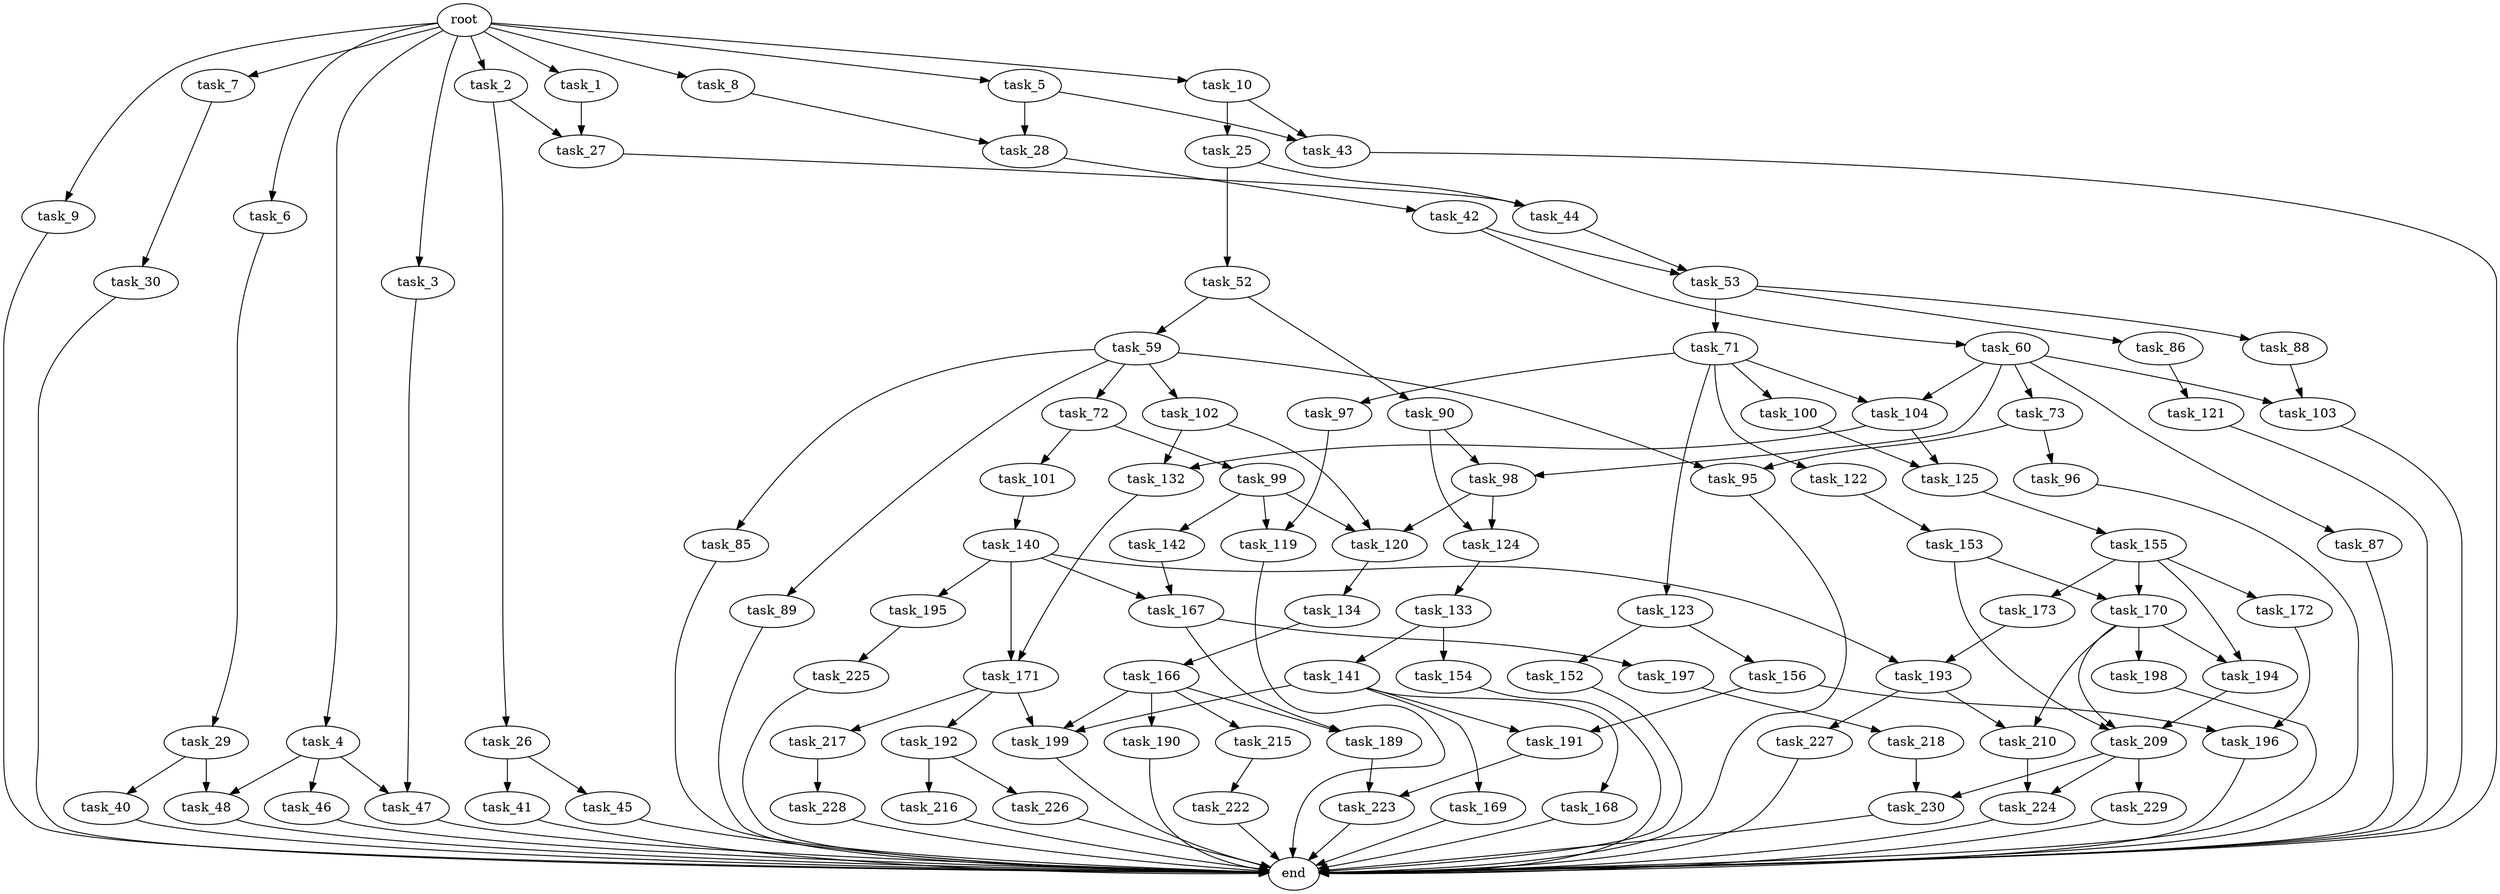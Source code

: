 digraph G {
  root [size="0.000000"];
  task_1 [size="1073741824000.000000"];
  task_2 [size="549755813888.000000"];
  task_3 [size="549755813888.000000"];
  task_4 [size="2340581180.000000"];
  task_5 [size="368293445632.000000"];
  task_6 [size="7158493815.000000"];
  task_7 [size="146691534165.000000"];
  task_8 [size="511780874.000000"];
  task_9 [size="10083924867.000000"];
  task_10 [size="782757789696.000000"];
  task_25 [size="47476656154.000000"];
  task_26 [size="606814049130.000000"];
  task_27 [size="9724337632.000000"];
  task_28 [size="28879320581.000000"];
  task_29 [size="368293445632.000000"];
  task_30 [size="31643245255.000000"];
  task_40 [size="1647765023.000000"];
  task_41 [size="11725631858.000000"];
  task_42 [size="40061887220.000000"];
  task_43 [size="68719476736.000000"];
  task_44 [size="4391684593.000000"];
  task_45 [size="814227122306.000000"];
  task_46 [size="19165772422.000000"];
  task_47 [size="6460740073.000000"];
  task_48 [size="18771071259.000000"];
  task_52 [size="3571567371.000000"];
  task_53 [size="549755813888.000000"];
  task_59 [size="782757789696.000000"];
  task_60 [size="231928233984.000000"];
  task_71 [size="368293445632.000000"];
  task_72 [size="549755813888.000000"];
  task_73 [size="152733744419.000000"];
  task_85 [size="98220079090.000000"];
  task_86 [size="1885920634.000000"];
  task_87 [size="28991029248.000000"];
  task_88 [size="3413691146.000000"];
  task_89 [size="134217728000.000000"];
  task_90 [size="186437094769.000000"];
  task_95 [size="8354729775.000000"];
  task_96 [size="1073741824000.000000"];
  task_97 [size="1293658016.000000"];
  task_98 [size="8589934592.000000"];
  task_99 [size="26499997386.000000"];
  task_100 [size="98853019786.000000"];
  task_101 [size="1927671677.000000"];
  task_102 [size="1073741824000.000000"];
  task_103 [size="311379518994.000000"];
  task_104 [size="222177880817.000000"];
  task_119 [size="525050262213.000000"];
  task_120 [size="11319641248.000000"];
  task_121 [size="134217728000.000000"];
  task_122 [size="1836125345.000000"];
  task_123 [size="6128889013.000000"];
  task_124 [size="77336850160.000000"];
  task_125 [size="18538791830.000000"];
  task_132 [size="10305521428.000000"];
  task_133 [size="13155762161.000000"];
  task_134 [size="782742682504.000000"];
  task_140 [size="1570160463.000000"];
  task_141 [size="549755813888.000000"];
  task_142 [size="20998326676.000000"];
  task_152 [size="37439331615.000000"];
  task_153 [size="68719476736.000000"];
  task_154 [size="1008114010.000000"];
  task_155 [size="138106254325.000000"];
  task_156 [size="32738628407.000000"];
  task_166 [size="217113185296.000000"];
  task_167 [size="7058040400.000000"];
  task_168 [size="194316154932.000000"];
  task_169 [size="8589934592.000000"];
  task_170 [size="21357284094.000000"];
  task_171 [size="191448472312.000000"];
  task_172 [size="1251799221304.000000"];
  task_173 [size="549755813888.000000"];
  task_189 [size="166933549266.000000"];
  task_190 [size="782757789696.000000"];
  task_191 [size="22326396112.000000"];
  task_192 [size="2994676568.000000"];
  task_193 [size="9087779624.000000"];
  task_194 [size="1073741824000.000000"];
  task_195 [size="1073741824000.000000"];
  task_196 [size="199150325474.000000"];
  task_197 [size="1035553189.000000"];
  task_198 [size="174692466363.000000"];
  task_199 [size="172362839560.000000"];
  task_209 [size="775935916803.000000"];
  task_210 [size="663939658768.000000"];
  task_215 [size="207572133902.000000"];
  task_216 [size="1103060204723.000000"];
  task_217 [size="368497933842.000000"];
  task_218 [size="8589934592.000000"];
  task_222 [size="68719476736.000000"];
  task_223 [size="914377112401.000000"];
  task_224 [size="155293384449.000000"];
  task_225 [size="782757789696.000000"];
  task_226 [size="28887897332.000000"];
  task_227 [size="24160278246.000000"];
  task_228 [size="782757789696.000000"];
  task_229 [size="1073741824000.000000"];
  task_230 [size="549755813888.000000"];
  end [size="0.000000"];

  root -> task_1 [size="1.000000"];
  root -> task_2 [size="1.000000"];
  root -> task_3 [size="1.000000"];
  root -> task_4 [size="1.000000"];
  root -> task_5 [size="1.000000"];
  root -> task_6 [size="1.000000"];
  root -> task_7 [size="1.000000"];
  root -> task_8 [size="1.000000"];
  root -> task_9 [size="1.000000"];
  root -> task_10 [size="1.000000"];
  task_1 -> task_27 [size="838860800.000000"];
  task_2 -> task_26 [size="536870912.000000"];
  task_2 -> task_27 [size="536870912.000000"];
  task_3 -> task_47 [size="536870912.000000"];
  task_4 -> task_46 [size="75497472.000000"];
  task_4 -> task_47 [size="75497472.000000"];
  task_4 -> task_48 [size="75497472.000000"];
  task_5 -> task_28 [size="411041792.000000"];
  task_5 -> task_43 [size="411041792.000000"];
  task_6 -> task_29 [size="134217728.000000"];
  task_7 -> task_30 [size="301989888.000000"];
  task_8 -> task_28 [size="33554432.000000"];
  task_9 -> end [size="1.000000"];
  task_10 -> task_25 [size="679477248.000000"];
  task_10 -> task_43 [size="679477248.000000"];
  task_25 -> task_44 [size="75497472.000000"];
  task_25 -> task_52 [size="75497472.000000"];
  task_26 -> task_41 [size="679477248.000000"];
  task_26 -> task_45 [size="679477248.000000"];
  task_27 -> task_44 [size="411041792.000000"];
  task_28 -> task_42 [size="33554432.000000"];
  task_29 -> task_40 [size="411041792.000000"];
  task_29 -> task_48 [size="411041792.000000"];
  task_30 -> end [size="1.000000"];
  task_40 -> end [size="1.000000"];
  task_41 -> end [size="1.000000"];
  task_42 -> task_53 [size="838860800.000000"];
  task_42 -> task_60 [size="838860800.000000"];
  task_43 -> end [size="1.000000"];
  task_44 -> task_53 [size="75497472.000000"];
  task_45 -> end [size="1.000000"];
  task_46 -> end [size="1.000000"];
  task_47 -> end [size="1.000000"];
  task_48 -> end [size="1.000000"];
  task_52 -> task_59 [size="75497472.000000"];
  task_52 -> task_90 [size="75497472.000000"];
  task_53 -> task_71 [size="536870912.000000"];
  task_53 -> task_86 [size="536870912.000000"];
  task_53 -> task_88 [size="536870912.000000"];
  task_59 -> task_72 [size="679477248.000000"];
  task_59 -> task_85 [size="679477248.000000"];
  task_59 -> task_89 [size="679477248.000000"];
  task_59 -> task_95 [size="679477248.000000"];
  task_59 -> task_102 [size="679477248.000000"];
  task_60 -> task_73 [size="301989888.000000"];
  task_60 -> task_87 [size="301989888.000000"];
  task_60 -> task_98 [size="301989888.000000"];
  task_60 -> task_103 [size="301989888.000000"];
  task_60 -> task_104 [size="301989888.000000"];
  task_71 -> task_97 [size="411041792.000000"];
  task_71 -> task_100 [size="411041792.000000"];
  task_71 -> task_104 [size="411041792.000000"];
  task_71 -> task_122 [size="411041792.000000"];
  task_71 -> task_123 [size="411041792.000000"];
  task_72 -> task_99 [size="536870912.000000"];
  task_72 -> task_101 [size="536870912.000000"];
  task_73 -> task_95 [size="134217728.000000"];
  task_73 -> task_96 [size="134217728.000000"];
  task_85 -> end [size="1.000000"];
  task_86 -> task_121 [size="33554432.000000"];
  task_87 -> end [size="1.000000"];
  task_88 -> task_103 [size="209715200.000000"];
  task_89 -> end [size="1.000000"];
  task_90 -> task_98 [size="134217728.000000"];
  task_90 -> task_124 [size="134217728.000000"];
  task_95 -> end [size="1.000000"];
  task_96 -> end [size="1.000000"];
  task_97 -> task_119 [size="33554432.000000"];
  task_98 -> task_120 [size="33554432.000000"];
  task_98 -> task_124 [size="33554432.000000"];
  task_99 -> task_119 [size="536870912.000000"];
  task_99 -> task_120 [size="536870912.000000"];
  task_99 -> task_142 [size="536870912.000000"];
  task_100 -> task_125 [size="75497472.000000"];
  task_101 -> task_140 [size="33554432.000000"];
  task_102 -> task_120 [size="838860800.000000"];
  task_102 -> task_132 [size="838860800.000000"];
  task_103 -> end [size="1.000000"];
  task_104 -> task_125 [size="536870912.000000"];
  task_104 -> task_132 [size="536870912.000000"];
  task_119 -> end [size="1.000000"];
  task_120 -> task_134 [size="411041792.000000"];
  task_121 -> end [size="1.000000"];
  task_122 -> task_153 [size="134217728.000000"];
  task_123 -> task_152 [size="134217728.000000"];
  task_123 -> task_156 [size="134217728.000000"];
  task_124 -> task_133 [size="75497472.000000"];
  task_125 -> task_155 [size="33554432.000000"];
  task_132 -> task_171 [size="679477248.000000"];
  task_133 -> task_141 [size="209715200.000000"];
  task_133 -> task_154 [size="209715200.000000"];
  task_134 -> task_166 [size="679477248.000000"];
  task_140 -> task_167 [size="75497472.000000"];
  task_140 -> task_171 [size="75497472.000000"];
  task_140 -> task_193 [size="75497472.000000"];
  task_140 -> task_195 [size="75497472.000000"];
  task_141 -> task_168 [size="536870912.000000"];
  task_141 -> task_169 [size="536870912.000000"];
  task_141 -> task_191 [size="536870912.000000"];
  task_141 -> task_199 [size="536870912.000000"];
  task_142 -> task_167 [size="33554432.000000"];
  task_152 -> end [size="1.000000"];
  task_153 -> task_170 [size="134217728.000000"];
  task_153 -> task_209 [size="134217728.000000"];
  task_154 -> end [size="1.000000"];
  task_155 -> task_170 [size="209715200.000000"];
  task_155 -> task_172 [size="209715200.000000"];
  task_155 -> task_173 [size="209715200.000000"];
  task_155 -> task_194 [size="209715200.000000"];
  task_156 -> task_191 [size="679477248.000000"];
  task_156 -> task_196 [size="679477248.000000"];
  task_166 -> task_189 [size="536870912.000000"];
  task_166 -> task_190 [size="536870912.000000"];
  task_166 -> task_199 [size="536870912.000000"];
  task_166 -> task_215 [size="536870912.000000"];
  task_167 -> task_189 [size="411041792.000000"];
  task_167 -> task_197 [size="411041792.000000"];
  task_168 -> end [size="1.000000"];
  task_169 -> end [size="1.000000"];
  task_170 -> task_194 [size="536870912.000000"];
  task_170 -> task_198 [size="536870912.000000"];
  task_170 -> task_209 [size="536870912.000000"];
  task_170 -> task_210 [size="536870912.000000"];
  task_171 -> task_192 [size="134217728.000000"];
  task_171 -> task_199 [size="134217728.000000"];
  task_171 -> task_217 [size="134217728.000000"];
  task_172 -> task_196 [size="838860800.000000"];
  task_173 -> task_193 [size="536870912.000000"];
  task_189 -> task_223 [size="134217728.000000"];
  task_190 -> end [size="1.000000"];
  task_191 -> task_223 [size="75497472.000000"];
  task_192 -> task_216 [size="134217728.000000"];
  task_192 -> task_226 [size="134217728.000000"];
  task_193 -> task_210 [size="411041792.000000"];
  task_193 -> task_227 [size="411041792.000000"];
  task_194 -> task_209 [size="838860800.000000"];
  task_195 -> task_225 [size="838860800.000000"];
  task_196 -> end [size="1.000000"];
  task_197 -> task_218 [size="33554432.000000"];
  task_198 -> end [size="1.000000"];
  task_199 -> end [size="1.000000"];
  task_209 -> task_224 [size="679477248.000000"];
  task_209 -> task_229 [size="679477248.000000"];
  task_209 -> task_230 [size="679477248.000000"];
  task_210 -> task_224 [size="838860800.000000"];
  task_215 -> task_222 [size="536870912.000000"];
  task_216 -> end [size="1.000000"];
  task_217 -> task_228 [size="301989888.000000"];
  task_218 -> task_230 [size="33554432.000000"];
  task_222 -> end [size="1.000000"];
  task_223 -> end [size="1.000000"];
  task_224 -> end [size="1.000000"];
  task_225 -> end [size="1.000000"];
  task_226 -> end [size="1.000000"];
  task_227 -> end [size="1.000000"];
  task_228 -> end [size="1.000000"];
  task_229 -> end [size="1.000000"];
  task_230 -> end [size="1.000000"];
}
